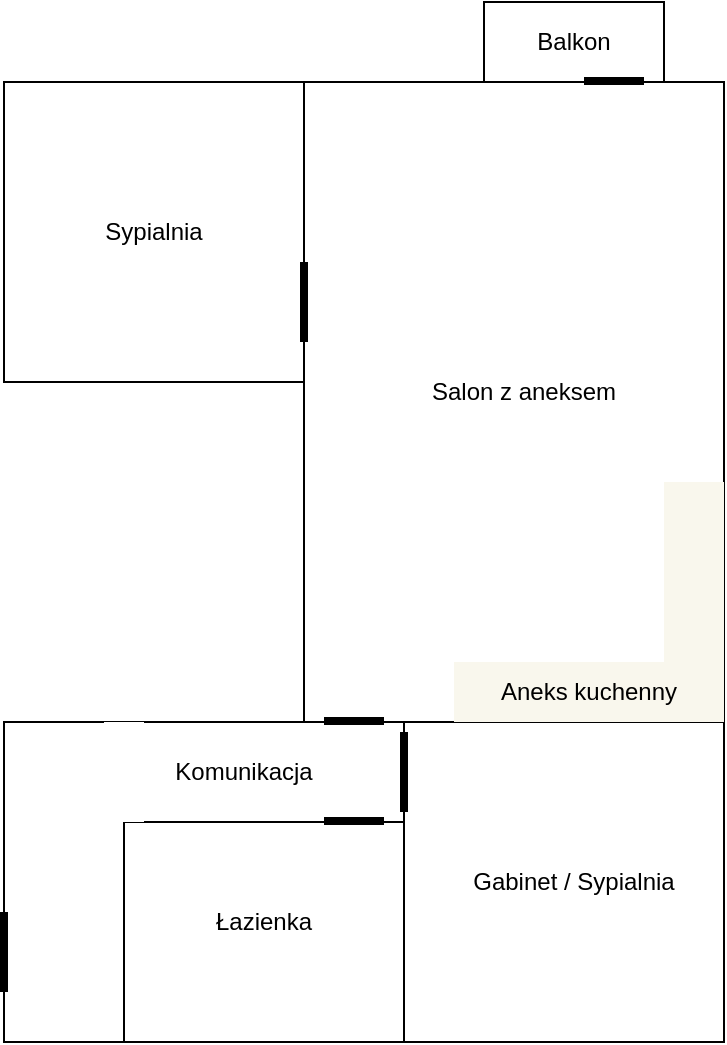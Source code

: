 <mxfile version="21.8.2" type="github">
  <diagram name="Page-1" id="keuauw15mZgiaEO5U_Ts">
    <mxGraphModel dx="1397" dy="766" grid="1" gridSize="10" guides="1" tooltips="1" connect="1" arrows="1" fold="1" page="1" pageScale="1" pageWidth="850" pageHeight="1100" math="0" shadow="0">
      <root>
        <mxCell id="0" />
        <mxCell id="1" parent="0" />
        <mxCell id="aHc-nc85wCfobEDcRB-t-2" value="" style="rounded=0;whiteSpace=wrap;html=1;" vertex="1" parent="1">
          <mxGeometry x="230" y="450" width="200" height="50" as="geometry" />
        </mxCell>
        <mxCell id="aHc-nc85wCfobEDcRB-t-3" value="" style="rounded=0;whiteSpace=wrap;html=1;" vertex="1" parent="1">
          <mxGeometry x="430" y="450" width="160" height="160" as="geometry" />
        </mxCell>
        <mxCell id="aHc-nc85wCfobEDcRB-t-4" value="" style="rounded=0;whiteSpace=wrap;html=1;" vertex="1" parent="1">
          <mxGeometry x="380" y="130" width="210" height="320" as="geometry" />
        </mxCell>
        <mxCell id="aHc-nc85wCfobEDcRB-t-5" value="" style="rounded=0;whiteSpace=wrap;html=1;" vertex="1" parent="1">
          <mxGeometry x="290" y="500" width="140" height="110" as="geometry" />
        </mxCell>
        <mxCell id="aHc-nc85wCfobEDcRB-t-6" value="Sypialnia" style="rounded=0;whiteSpace=wrap;html=1;" vertex="1" parent="1">
          <mxGeometry x="230" y="130" width="150" height="150" as="geometry" />
        </mxCell>
        <mxCell id="aHc-nc85wCfobEDcRB-t-7" value="" style="rounded=0;whiteSpace=wrap;html=1;" vertex="1" parent="1">
          <mxGeometry x="230" y="450" width="60" height="160" as="geometry" />
        </mxCell>
        <mxCell id="aHc-nc85wCfobEDcRB-t-8" value="" style="rounded=0;whiteSpace=wrap;html=1;strokeColor=none;" vertex="1" parent="1">
          <mxGeometry x="280" y="450" width="20" height="50" as="geometry" />
        </mxCell>
        <mxCell id="aHc-nc85wCfobEDcRB-t-10" value="Łazienka" style="text;html=1;strokeColor=none;fillColor=none;align=center;verticalAlign=middle;whiteSpace=wrap;rounded=0;" vertex="1" parent="1">
          <mxGeometry x="330" y="535" width="60" height="30" as="geometry" />
        </mxCell>
        <mxCell id="aHc-nc85wCfobEDcRB-t-11" value="Gabinet / Sypialnia" style="text;html=1;strokeColor=none;fillColor=none;align=center;verticalAlign=middle;whiteSpace=wrap;rounded=0;" vertex="1" parent="1">
          <mxGeometry x="460" y="515" width="110" height="30" as="geometry" />
        </mxCell>
        <mxCell id="aHc-nc85wCfobEDcRB-t-12" value="Salon z aneksem" style="text;html=1;strokeColor=none;fillColor=none;align=center;verticalAlign=middle;whiteSpace=wrap;rounded=0;" vertex="1" parent="1">
          <mxGeometry x="435" y="270" width="110" height="30" as="geometry" />
        </mxCell>
        <mxCell id="aHc-nc85wCfobEDcRB-t-14" value="" style="rounded=0;whiteSpace=wrap;html=1;strokeColor=none;fillColor=#f9f7ed;" vertex="1" parent="1">
          <mxGeometry x="560" y="330" width="30" height="120" as="geometry" />
        </mxCell>
        <mxCell id="aHc-nc85wCfobEDcRB-t-16" value="Balkon" style="rounded=0;whiteSpace=wrap;html=1;" vertex="1" parent="1">
          <mxGeometry x="470" y="90" width="90" height="40" as="geometry" />
        </mxCell>
        <mxCell id="aHc-nc85wCfobEDcRB-t-17" value="Komunikacja" style="text;html=1;strokeColor=none;fillColor=none;align=center;verticalAlign=middle;whiteSpace=wrap;rounded=0;" vertex="1" parent="1">
          <mxGeometry x="320" y="460" width="60" height="30" as="geometry" />
        </mxCell>
        <mxCell id="aHc-nc85wCfobEDcRB-t-20" value="" style="endArrow=none;html=1;rounded=0;strokeWidth=4;" edge="1" parent="1">
          <mxGeometry width="50" height="50" relative="1" as="geometry">
            <mxPoint x="230" y="585" as="sourcePoint" />
            <mxPoint x="230" y="545" as="targetPoint" />
          </mxGeometry>
        </mxCell>
        <mxCell id="aHc-nc85wCfobEDcRB-t-21" value="" style="endArrow=none;html=1;rounded=0;strokeWidth=4;" edge="1" parent="1">
          <mxGeometry width="50" height="50" relative="1" as="geometry">
            <mxPoint x="380" y="260" as="sourcePoint" />
            <mxPoint x="380" y="220" as="targetPoint" />
          </mxGeometry>
        </mxCell>
        <mxCell id="aHc-nc85wCfobEDcRB-t-22" value="" style="endArrow=none;html=1;rounded=0;strokeWidth=4;" edge="1" parent="1">
          <mxGeometry width="50" height="50" relative="1" as="geometry">
            <mxPoint x="430" y="495" as="sourcePoint" />
            <mxPoint x="430" y="455" as="targetPoint" />
          </mxGeometry>
        </mxCell>
        <mxCell id="aHc-nc85wCfobEDcRB-t-23" value="" style="endArrow=none;html=1;rounded=0;strokeWidth=4;" edge="1" parent="1">
          <mxGeometry width="50" height="50" relative="1" as="geometry">
            <mxPoint x="390" y="449.52" as="sourcePoint" />
            <mxPoint x="420" y="449.52" as="targetPoint" />
          </mxGeometry>
        </mxCell>
        <mxCell id="aHc-nc85wCfobEDcRB-t-24" value="" style="endArrow=none;html=1;rounded=0;strokeWidth=4;" edge="1" parent="1">
          <mxGeometry width="50" height="50" relative="1" as="geometry">
            <mxPoint x="390" y="499.52" as="sourcePoint" />
            <mxPoint x="420" y="499.52" as="targetPoint" />
          </mxGeometry>
        </mxCell>
        <mxCell id="aHc-nc85wCfobEDcRB-t-25" value="" style="endArrow=none;html=1;rounded=0;strokeWidth=4;" edge="1" parent="1">
          <mxGeometry width="50" height="50" relative="1" as="geometry">
            <mxPoint x="520" y="129.52" as="sourcePoint" />
            <mxPoint x="550" y="129.52" as="targetPoint" />
          </mxGeometry>
        </mxCell>
        <mxCell id="aHc-nc85wCfobEDcRB-t-13" value="Aneks kuchenny" style="rounded=0;whiteSpace=wrap;html=1;fillColor=#f9f7ed;strokeColor=none;" vertex="1" parent="1">
          <mxGeometry x="455" y="420" width="135" height="30" as="geometry" />
        </mxCell>
      </root>
    </mxGraphModel>
  </diagram>
</mxfile>
